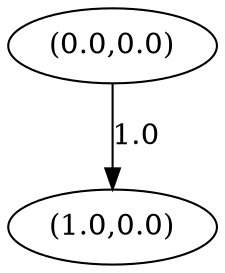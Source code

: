 digraph genegraph {
node0[pos="0.0,0.0", label="(0.0,0.0)", pin=true]
node1[pos="0.3333333333333333,0.0", label="(1.0,0.0)", pin=true]
node0 -> node1[label="1.0"]
}